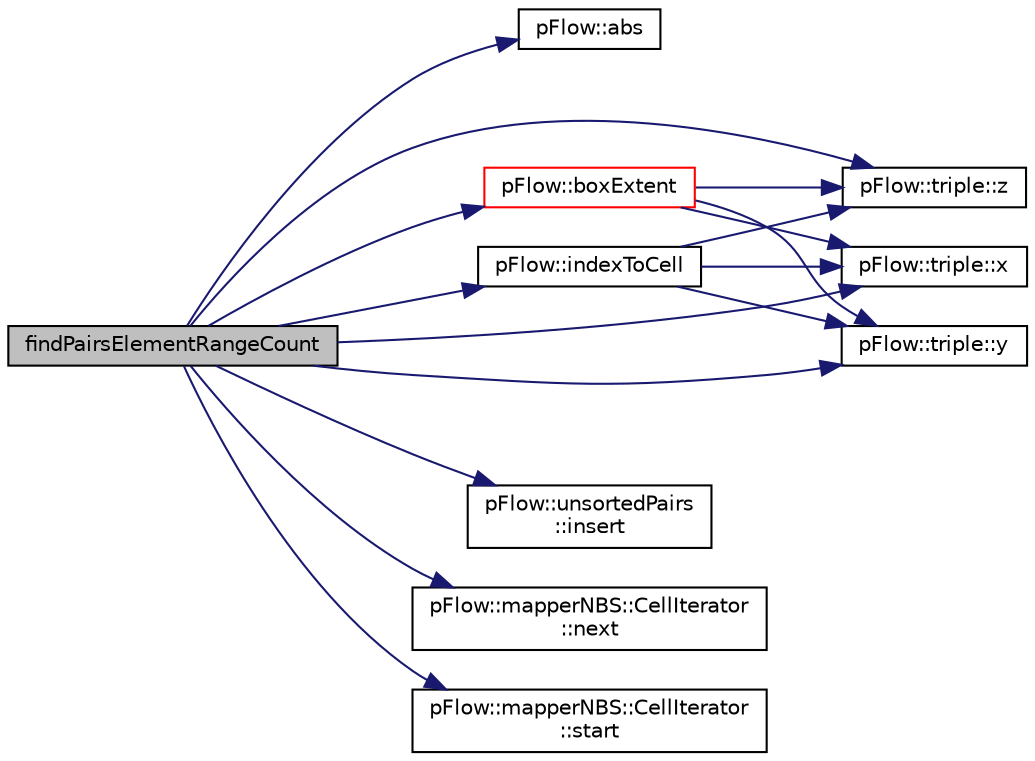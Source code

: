 digraph "findPairsElementRangeCount"
{
 // LATEX_PDF_SIZE
  edge [fontname="Helvetica",fontsize="10",labelfontname="Helvetica",labelfontsize="10"];
  node [fontname="Helvetica",fontsize="10",shape=record];
  rankdir="LR";
  Node1 [label="findPairsElementRangeCount",height=0.2,width=0.4,color="black", fillcolor="grey75", style="filled", fontcolor="black",tooltip=" "];
  Node1 -> Node2 [color="midnightblue",fontsize="10",style="solid",fontname="Helvetica"];
  Node2 [label="pFlow::abs",height=0.2,width=0.4,color="black", fillcolor="white", style="filled",URL="$namespacepFlow.html#a11091cf542ebb711e64d680ee05b311c",tooltip=" "];
  Node1 -> Node3 [color="midnightblue",fontsize="10",style="solid",fontname="Helvetica"];
  Node3 [label="pFlow::boxExtent",height=0.2,width=0.4,color="red", fillcolor="white", style="filled",URL="$namespacepFlow.html#af89e6417fc20ba48fec7c2ea002f2983",tooltip=" "];
  Node3 -> Node6 [color="midnightblue",fontsize="10",style="solid",fontname="Helvetica"];
  Node6 [label="pFlow::triple::x",height=0.2,width=0.4,color="black", fillcolor="white", style="filled",URL="$classpFlow_1_1triple.html#a2f365146ce767d3de7ae125abd193b33",tooltip="access component"];
  Node3 -> Node7 [color="midnightblue",fontsize="10",style="solid",fontname="Helvetica"];
  Node7 [label="pFlow::triple::y",height=0.2,width=0.4,color="black", fillcolor="white", style="filled",URL="$classpFlow_1_1triple.html#a28d901cc27d3756a830e4de5a484b967",tooltip="access component"];
  Node3 -> Node8 [color="midnightblue",fontsize="10",style="solid",fontname="Helvetica"];
  Node8 [label="pFlow::triple::z",height=0.2,width=0.4,color="black", fillcolor="white", style="filled",URL="$classpFlow_1_1triple.html#a5c836d3919741edf1ba805c98dbd21b7",tooltip="access component"];
  Node1 -> Node9 [color="midnightblue",fontsize="10",style="solid",fontname="Helvetica"];
  Node9 [label="pFlow::indexToCell",height=0.2,width=0.4,color="black", fillcolor="white", style="filled",URL="$namespacepFlow.html#aede61a7f9c2792269f212fe8d5582173",tooltip=" "];
  Node9 -> Node6 [color="midnightblue",fontsize="10",style="solid",fontname="Helvetica"];
  Node9 -> Node7 [color="midnightblue",fontsize="10",style="solid",fontname="Helvetica"];
  Node9 -> Node8 [color="midnightblue",fontsize="10",style="solid",fontname="Helvetica"];
  Node1 -> Node10 [color="midnightblue",fontsize="10",style="solid",fontname="Helvetica"];
  Node10 [label="pFlow::unsortedPairs\l::insert",height=0.2,width=0.4,color="black", fillcolor="white", style="filled",URL="$classpFlow_1_1unsortedPairs.html#afeb2f431342b87934f2fc1be5da22341",tooltip=" "];
  Node1 -> Node11 [color="midnightblue",fontsize="10",style="solid",fontname="Helvetica"];
  Node11 [label="pFlow::mapperNBS::CellIterator\l::next",height=0.2,width=0.4,color="black", fillcolor="white", style="filled",URL="$classpFlow_1_1mapperNBS_1_1CellIterator.html#ab70318c22dfb91f9bfdbae37c03dfff0",tooltip=" "];
  Node1 -> Node12 [color="midnightblue",fontsize="10",style="solid",fontname="Helvetica"];
  Node12 [label="pFlow::mapperNBS::CellIterator\l::start",height=0.2,width=0.4,color="black", fillcolor="white", style="filled",URL="$classpFlow_1_1mapperNBS_1_1CellIterator.html#a52941f2a3219a4e8480885fb92408de1",tooltip=" "];
  Node1 -> Node6 [color="midnightblue",fontsize="10",style="solid",fontname="Helvetica"];
  Node1 -> Node7 [color="midnightblue",fontsize="10",style="solid",fontname="Helvetica"];
  Node1 -> Node8 [color="midnightblue",fontsize="10",style="solid",fontname="Helvetica"];
}
